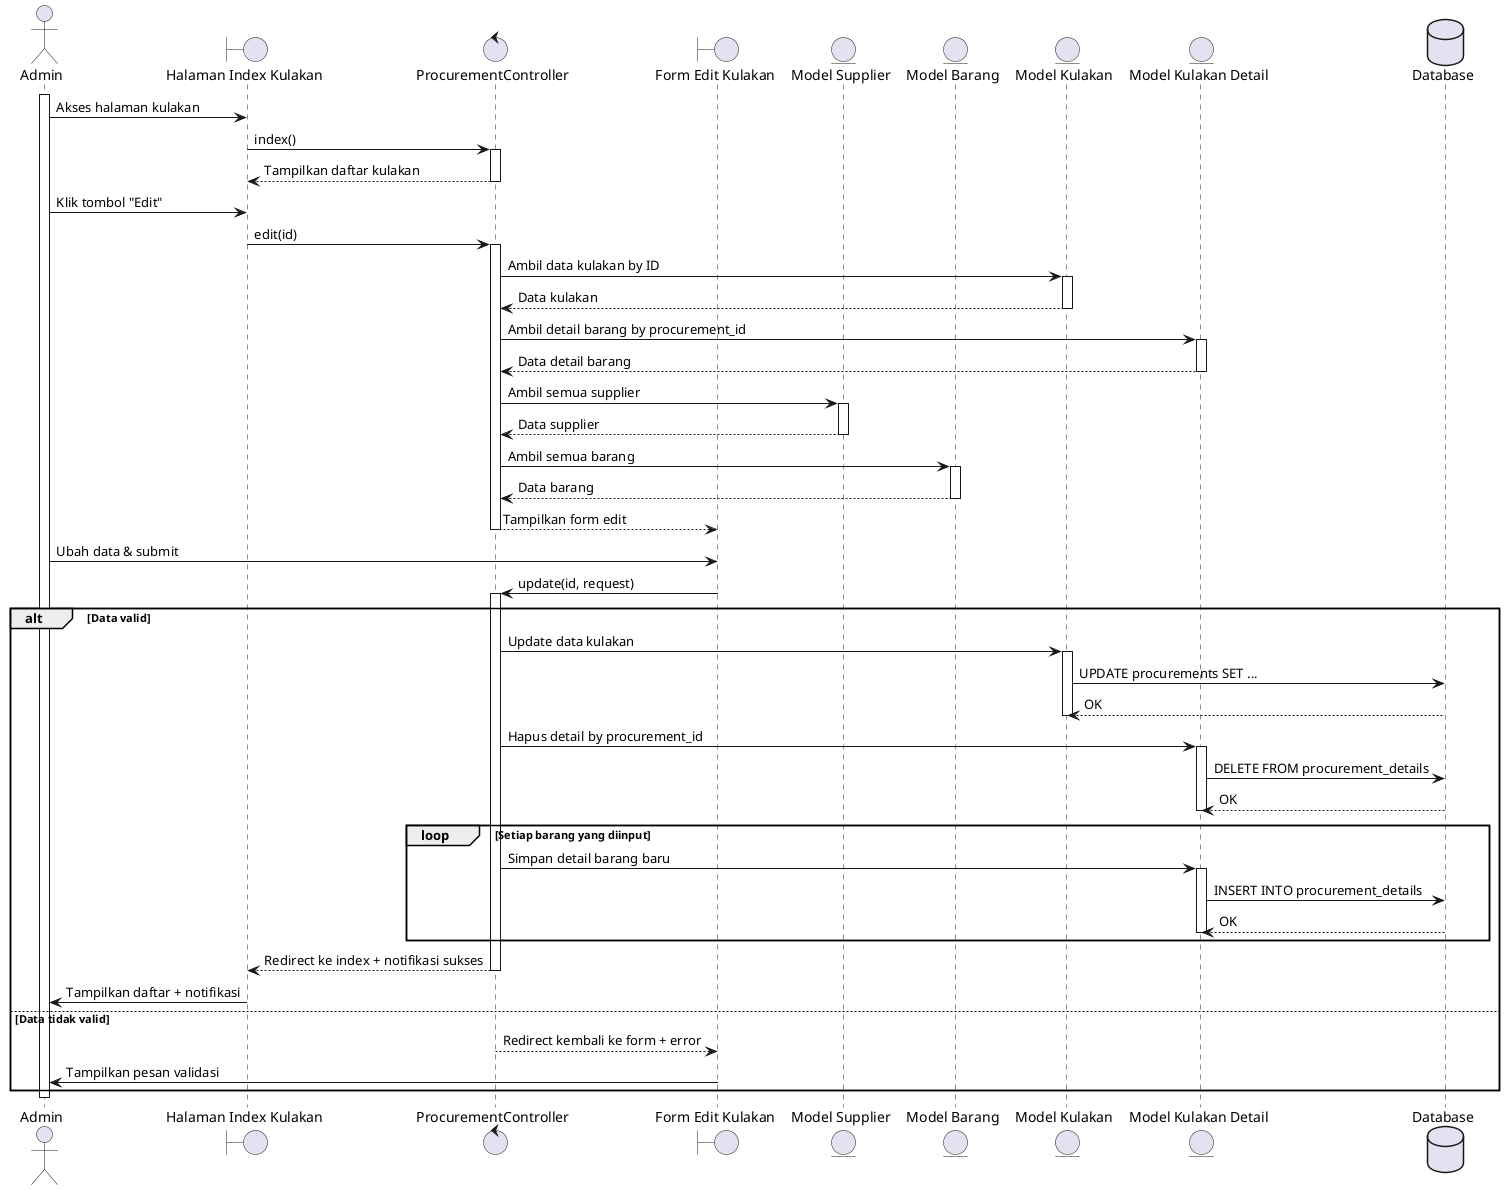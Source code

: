 @startuml
actor Admin

boundary "Halaman Index Kulakan" as KulakanIndex
control "ProcurementController" as Controller
boundary "Form Edit Kulakan" as EditForm
entity "Model Supplier" as SupplierModel
entity "Model Barang" as ProductModel
entity "Model Kulakan" as ProcurementModel
entity "Model Kulakan Detail" as ProcurementDetailsModel
database "Database" as DB

' Admin buka halaman index
activate Admin
Admin -> KulakanIndex: Akses halaman kulakan
KulakanIndex -> Controller: index()
activate Controller
Controller --> KulakanIndex: Tampilkan daftar kulakan
deactivate Controller

' Admin klik tombol Edit
Admin -> KulakanIndex: Klik tombol "Edit"
KulakanIndex -> Controller: edit(id)
activate Controller

' Ambil data header kulakan
Controller -> ProcurementModel: Ambil data kulakan by ID
activate ProcurementModel
ProcurementModel --> Controller: Data kulakan
deactivate ProcurementModel

' Ambil data detail barang
Controller -> ProcurementDetailsModel: Ambil detail barang by procurement_id
activate ProcurementDetailsModel
ProcurementDetailsModel --> Controller: Data detail barang
deactivate ProcurementDetailsModel

' Ambil data supplier dan barang (untuk dropdown)
Controller -> SupplierModel: Ambil semua supplier
activate SupplierModel
SupplierModel --> Controller: Data supplier
deactivate SupplierModel

Controller -> ProductModel: Ambil semua barang
activate ProductModel
ProductModel --> Controller: Data barang
deactivate ProductModel

' Tampilkan form edit dengan semua data
Controller --> EditForm: Tampilkan form edit
deactivate Controller

' Admin ubah data dan submit
Admin -> EditForm: Ubah data & submit
EditForm -> Controller: update(id, request)
activate Controller

alt Data valid
    Controller -> ProcurementModel: Update data kulakan
    activate ProcurementModel
    ProcurementModel -> DB: UPDATE procurements SET ...
    DB --> ProcurementModel: OK
    deactivate ProcurementModel

    ' Hapus detail lama
    Controller -> ProcurementDetailsModel: Hapus detail by procurement_id
    activate ProcurementDetailsModel
    ProcurementDetailsModel -> DB: DELETE FROM procurement_details
    DB --> ProcurementDetailsModel: OK
    deactivate ProcurementDetailsModel

    ' Simpan ulang detail barang baru
    loop Setiap barang yang diinput
        Controller -> ProcurementDetailsModel: Simpan detail barang baru
        activate ProcurementDetailsModel
        ProcurementDetailsModel -> DB: INSERT INTO procurement_details
        DB --> ProcurementDetailsModel: OK
        deactivate ProcurementDetailsModel
    end

    Controller --> KulakanIndex: Redirect ke index + notifikasi sukses
    deactivate Controller
    KulakanIndex -> Admin: Tampilkan daftar + notifikasi
else Data tidak valid
    Controller --> EditForm: Redirect kembali ke form + error
    deactivate Controller
    EditForm -> Admin: Tampilkan pesan validasi
end
deactivate Admin

@enduml
